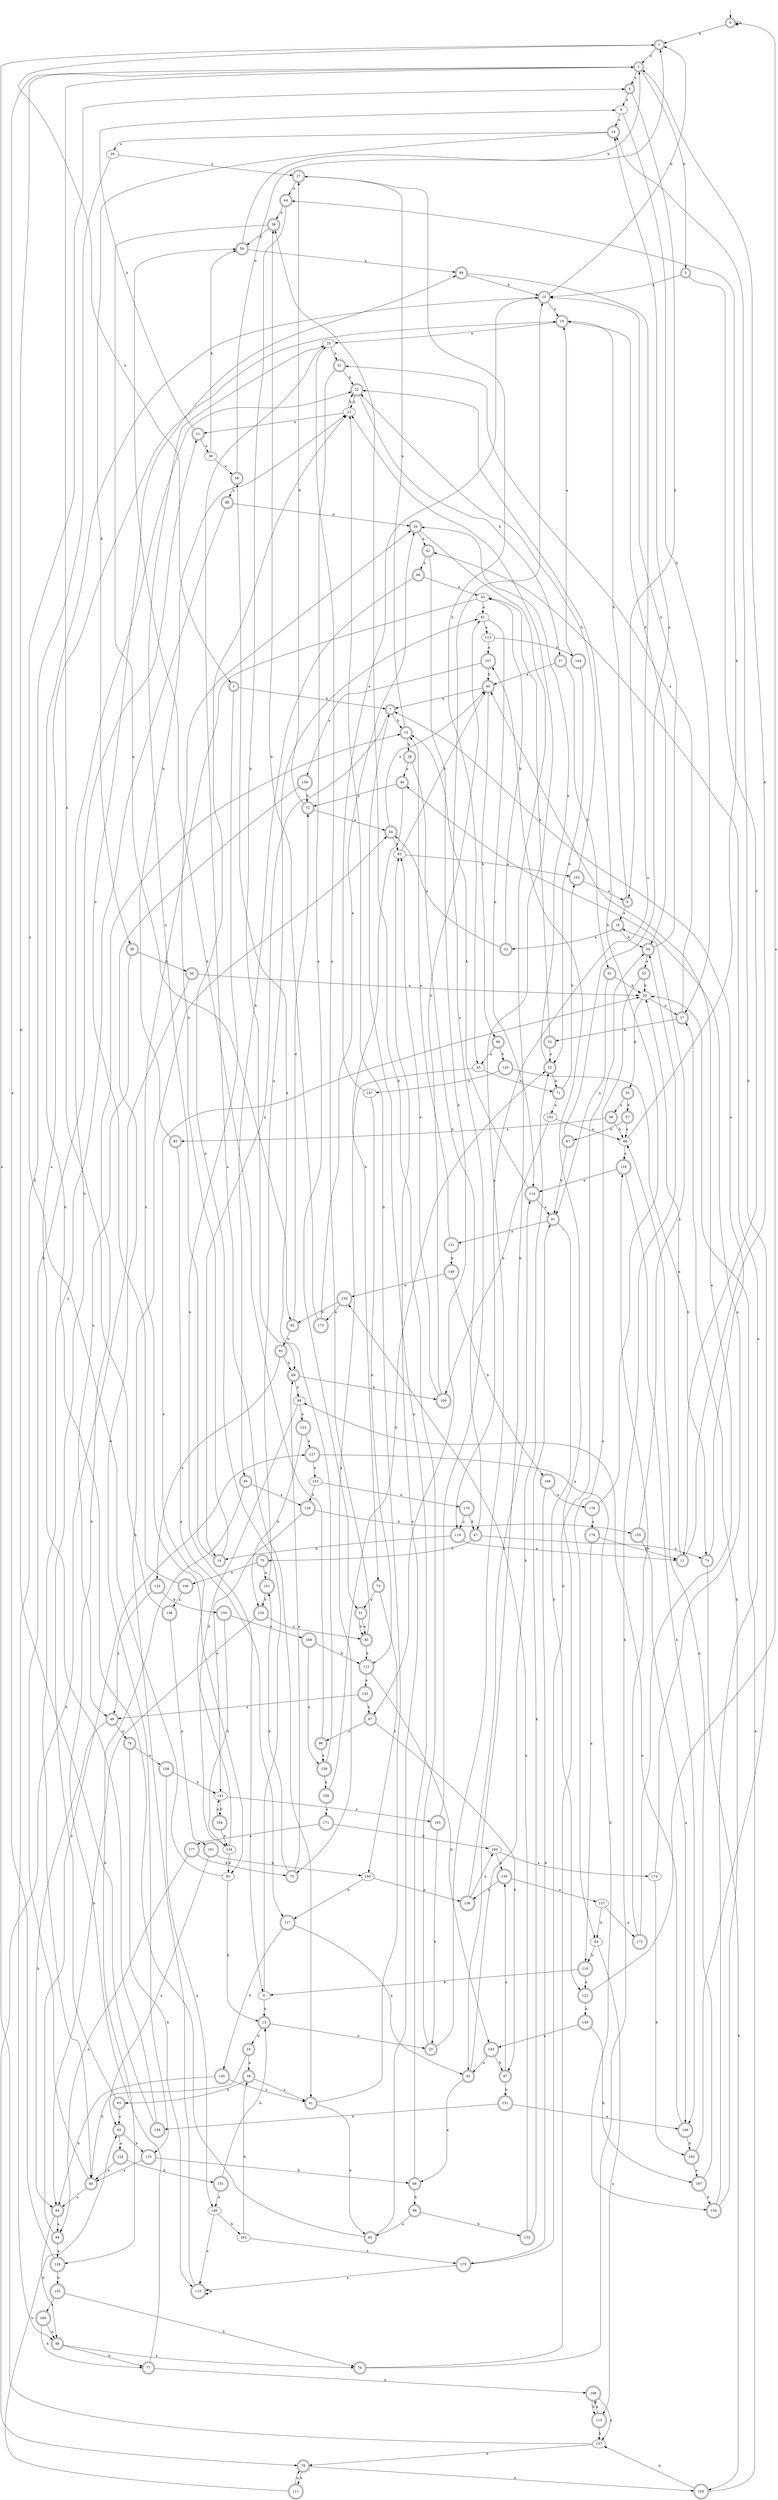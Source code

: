 digraph RandomDFA {
  __start0 [label="", shape=none];
  __start0 -> 0 [label=""];
  0 [shape=circle] [shape=doublecircle]
  0 -> 0 [label="a"]
  0 -> 1 [label="b"]
  1 [shape=doublecircle]
  1 -> 2 [label="a"]
  1 -> 3 [label="b"]
  2 [shape=doublecircle]
  2 -> 4 [label="a"]
  2 -> 5 [label="b"]
  3 [shape=doublecircle]
  3 -> 6 [label="a"]
  3 -> 7 [label="b"]
  4 [shape=doublecircle]
  4 -> 8 [label="a"]
  4 -> 9 [label="b"]
  5 [shape=doublecircle]
  5 -> 10 [label="a"]
  5 -> 11 [label="b"]
  6
  6 -> 12 [label="a"]
  6 -> 13 [label="b"]
  7 [shape=doublecircle]
  7 -> 14 [label="a"]
  7 -> 15 [label="b"]
  8
  8 -> 16 [label="a"]
  8 -> 17 [label="b"]
  9 [shape=doublecircle]
  9 -> 18 [label="a"]
  9 -> 19 [label="b"]
  10 [shape=doublecircle]
  10 -> 19 [label="a"]
  10 -> 1 [label="b"]
  11 [shape=doublecircle]
  11 -> 20 [label="a"]
  11 -> 2 [label="b"]
  12
  12 -> 21 [label="a"]
  12 -> 22 [label="b"]
  13 [shape=doublecircle]
  13 -> 23 [label="a"]
  13 -> 24 [label="b"]
  14 [shape=doublecircle]
  14 -> 25 [label="a"]
  14 -> 26 [label="b"]
  15 [shape=doublecircle]
  15 -> 27 [label="a"]
  15 -> 28 [label="b"]
  16 [shape=doublecircle]
  16 -> 29 [label="a"]
  16 -> 30 [label="b"]
  17 [shape=doublecircle]
  17 -> 31 [label="a"]
  17 -> 32 [label="b"]
  18 [shape=doublecircle]
  18 -> 33 [label="a"]
  18 -> 34 [label="b"]
  19 [shape=doublecircle]
  19 -> 25 [label="a"]
  19 -> 34 [label="b"]
  20
  20 -> 17 [label="a"]
  20 -> 35 [label="b"]
  21 [shape=doublecircle]
  21 -> 36 [label="a"]
  21 -> 8 [label="b"]
  22 [shape=doublecircle]
  22 -> 12 [label="a"]
  22 -> 37 [label="b"]
  23 [shape=doublecircle]
  23 -> 12 [label="a"]
  23 -> 38 [label="b"]
  24 [shape=doublecircle]
  24 -> 39 [label="a"]
  24 -> 40 [label="b"]
  25
  25 -> 41 [label="a"]
  25 -> 31 [label="b"]
  26 [shape=doublecircle]
  26 -> 42 [label="a"]
  26 -> 43 [label="b"]
  27 [shape=doublecircle]
  27 -> 44 [label="a"]
  27 -> 45 [label="b"]
  28 [shape=doublecircle]
  28 -> 46 [label="a"]
  28 -> 47 [label="b"]
  29
  29 -> 27 [label="a"]
  29 -> 48 [label="b"]
  30 [shape=doublecircle]
  30 -> 49 [label="a"]
  30 -> 50 [label="b"]
  31 [shape=doublecircle]
  31 -> 51 [label="a"]
  31 -> 22 [label="b"]
  32 [shape=doublecircle]
  32 -> 52 [label="a"]
  32 -> 53 [label="b"]
  33 [shape=doublecircle]
  33 -> 54 [label="a"]
  33 -> 53 [label="b"]
  34 [shape=doublecircle]
  34 -> 55 [label="a"]
  34 -> 10 [label="b"]
  35 [shape=doublecircle]
  35 -> 56 [label="a"]
  35 -> 57 [label="b"]
  36
  36 -> 58 [label="a"]
  36 -> 59 [label="b"]
  37 [shape=doublecircle]
  37 -> 60 [label="a"]
  37 -> 61 [label="b"]
  38 [shape=doublecircle]
  38 -> 62 [label="a"]
  38 -> 59 [label="b"]
  39 [shape=doublecircle]
  39 -> 41 [label="a"]
  39 -> 63 [label="b"]
  40 [shape=doublecircle]
  40 -> 64 [label="a"]
  40 -> 21 [label="b"]
  41 [shape=doublecircle]
  41 -> 65 [label="a"]
  41 -> 12 [label="b"]
  42 [shape=doublecircle]
  42 -> 66 [label="a"]
  42 -> 67 [label="b"]
  43 [shape=doublecircle]
  43 -> 68 [label="a"]
  43 -> 52 [label="b"]
  44 [shape=doublecircle]
  44 -> 38 [label="a"]
  44 -> 69 [label="b"]
  45
  45 -> 70 [label="a"]
  45 -> 71 [label="b"]
  46 [shape=doublecircle]
  46 -> 72 [label="a"]
  46 -> 73 [label="b"]
  47 [shape=doublecircle]
  47 -> 74 [label="a"]
  47 -> 75 [label="b"]
  48 [shape=doublecircle]
  48 -> 76 [label="a"]
  48 -> 77 [label="b"]
  49 [shape=doublecircle]
  49 -> 78 [label="a"]
  49 -> 64 [label="b"]
  50 [shape=doublecircle]
  50 -> 20 [label="a"]
  50 -> 79 [label="b"]
  51 [shape=doublecircle]
  51 -> 80 [label="a"]
  51 -> 80 [label="b"]
  52 [shape=doublecircle]
  52 -> 26 [label="a"]
  52 -> 71 [label="b"]
  53
  53 -> 81 [label="a"]
  53 -> 82 [label="b"]
  54 [shape=doublecircle]
  54 -> 60 [label="a"]
  54 -> 83 [label="b"]
  55 [shape=doublecircle]
  55 -> 84 [label="a"]
  55 -> 20 [label="b"]
  56 [shape=doublecircle]
  56 -> 85 [label="a"]
  56 -> 86 [label="b"]
  57 [shape=doublecircle]
  57 -> 86 [label="a"]
  57 -> 87 [label="b"]
  58 [shape=doublecircle]
  58 -> 88 [label="a"]
  58 -> 1 [label="b"]
  59 [shape=doublecircle]
  59 -> 89 [label="a"]
  59 -> 2 [label="b"]
  60 [shape=doublecircle]
  60 -> 7 [label="a"]
  60 -> 90 [label="b"]
  61 [shape=doublecircle]
  61 -> 91 [label="a"]
  61 -> 20 [label="b"]
  62 [shape=doublecircle]
  62 -> 72 [label="a"]
  62 -> 92 [label="b"]
  63 [shape=doublecircle]
  63 -> 93 [label="a"]
  63 -> 22 [label="b"]
  64 [shape=doublecircle]
  64 -> 94 [label="a"]
  64 -> 48 [label="b"]
  65 [shape=doublecircle]
  65 -> 83 [label="a"]
  65 -> 10 [label="b"]
  66 [shape=doublecircle]
  66 -> 53 [label="a"]
  66 -> 95 [label="b"]
  67 [shape=doublecircle]
  67 -> 96 [label="a"]
  67 -> 97 [label="b"]
  68 [shape=doublecircle]
  68 -> 7 [label="a"]
  68 -> 98 [label="b"]
  69 [shape=doublecircle]
  69 -> 99 [label="a"]
  69 -> 100 [label="b"]
  70 [shape=doublecircle]
  70 -> 69 [label="a"]
  70 -> 101 [label="b"]
  71 [shape=doublecircle]
  71 -> 102 [label="a"]
  71 -> 103 [label="b"]
  72 [shape=doublecircle]
  72 -> 54 [label="a"]
  72 -> 27 [label="b"]
  73 [shape=doublecircle]
  73 -> 51 [label="a"]
  73 -> 104 [label="b"]
  74 [shape=doublecircle]
  74 -> 7 [label="a"]
  74 -> 105 [label="b"]
  75 [shape=doublecircle]
  75 -> 101 [label="a"]
  75 -> 106 [label="b"]
  76 [shape=doublecircle]
  76 -> 107 [label="a"]
  76 -> 34 [label="b"]
  77 [shape=doublecircle]
  77 -> 108 [label="a"]
  77 -> 15 [label="b"]
  78 [shape=doublecircle]
  78 -> 109 [label="a"]
  78 -> 110 [label="b"]
  79 [shape=doublecircle]
  79 -> 105 [label="a"]
  79 -> 111 [label="b"]
  80 [shape=doublecircle]
  80 -> 25 [label="a"]
  80 -> 112 [label="b"]
  81
  81 -> 113 [label="a"]
  81 -> 114 [label="b"]
  82
  82 -> 4 [label="a"]
  82 -> 13 [label="b"]
  83
  83 -> 103 [label="a"]
  83 -> 60 [label="b"]
  84
  84 -> 115 [label="a"]
  84 -> 116 [label="b"]
  85 [shape=doublecircle]
  85 -> 117 [label="a"]
  85 -> 12 [label="b"]
  86
  86 -> 118 [label="a"]
  86 -> 44 [label="b"]
  87 [shape=doublecircle]
  87 -> 16 [label="a"]
  87 -> 91 [label="b"]
  88 [shape=doublecircle]
  88 -> 40 [label="a"]
  88 -> 26 [label="b"]
  89 [shape=doublecircle]
  89 -> 119 [label="a"]
  89 -> 10 [label="b"]
  90 [shape=doublecircle]
  90 -> 45 [label="a"]
  90 -> 120 [label="b"]
  91 [shape=doublecircle]
  91 -> 121 [label="a"]
  91 -> 122 [label="b"]
  92 [shape=doublecircle]
  92 -> 123 [label="a"]
  92 -> 69 [label="b"]
  93 [shape=doublecircle]
  93 -> 124 [label="a"]
  93 -> 125 [label="b"]
  94 [shape=doublecircle]
  94 -> 126 [label="a"]
  94 -> 127 [label="b"]
  95 [shape=doublecircle]
  95 -> 128 [label="a"]
  95 -> 126 [label="b"]
  96 [shape=doublecircle]
  96 -> 129 [label="a"]
  96 -> 59 [label="b"]
  97 [shape=doublecircle]
  97 -> 130 [label="a"]
  97 -> 131 [label="b"]
  98 [shape=doublecircle]
  98 -> 65 [label="a"]
  98 -> 132 [label="b"]
  99
  99 -> 133 [label="a"]
  99 -> 134 [label="b"]
  100 [shape=doublecircle]
  100 -> 83 [label="a"]
  100 -> 81 [label="b"]
  101 [shape=doublecircle]
  101 -> 81 [label="a"]
  101 -> 135 [label="b"]
  102
  102 -> 86 [label="a"]
  102 -> 100 [label="b"]
  103 [shape=doublecircle]
  103 -> 9 [label="a"]
  103 -> 22 [label="b"]
  104
  104 -> 136 [label="a"]
  104 -> 117 [label="b"]
  105 [shape=doublecircle]
  105 -> 20 [label="a"]
  105 -> 137 [label="b"]
  106 [shape=doublecircle]
  106 -> 138 [label="a"]
  106 -> 89 [label="b"]
  107 [shape=doublecircle]
  107 -> 139 [label="a"]
  107 -> 60 [label="b"]
  108 [shape=doublecircle]
  108 -> 137 [label="a"]
  108 -> 115 [label="b"]
  109 [shape=doublecircle]
  109 -> 140 [label="a"]
  109 -> 141 [label="b"]
  110 [shape=doublecircle]
  110 -> 110 [label="a"]
  110 -> 54 [label="b"]
  111 [shape=doublecircle]
  111 -> 79 [label="a"]
  111 -> 93 [label="b"]
  112 [shape=doublecircle]
  112 -> 142 [label="a"]
  112 -> 143 [label="b"]
  113
  113 -> 107 [label="a"]
  113 -> 144 [label="b"]
  114 [shape=doublecircle]
  114 -> 91 [label="a"]
  114 -> 15 [label="b"]
  115 [shape=doublecircle]
  115 -> 108 [label="a"]
  115 -> 137 [label="b"]
  116 [shape=doublecircle]
  116 -> 122 [label="a"]
  116 -> 6 [label="b"]
  117 [shape=doublecircle]
  117 -> 43 [label="a"]
  117 -> 145 [label="b"]
  118 [shape=doublecircle]
  118 -> 114 [label="a"]
  118 -> 146 [label="b"]
  119 [shape=doublecircle]
  119 -> 11 [label="a"]
  119 -> 14 [label="b"]
  120 [shape=doublecircle]
  120 -> 147 [label="a"]
  120 -> 74 [label="b"]
  121 [shape=doublecircle]
  121 -> 15 [label="a"]
  121 -> 148 [label="b"]
  122 [shape=doublecircle]
  122 -> 0 [label="a"]
  122 -> 149 [label="b"]
  123 [shape=doublecircle]
  123 -> 49 [label="a"]
  123 -> 150 [label="b"]
  124 [shape=doublecircle]
  124 -> 40 [label="a"]
  124 -> 151 [label="b"]
  125 [shape=doublecircle]
  125 -> 40 [label="a"]
  125 -> 68 [label="b"]
  126 [shape=doublecircle]
  126 -> 2 [label="a"]
  126 -> 152 [label="b"]
  127 [shape=doublecircle]
  127 -> 153 [label="a"]
  127 -> 154 [label="b"]
  128 [shape=doublecircle]
  128 -> 141 [label="a"]
  128 -> 155 [label="b"]
  129 [shape=doublecircle]
  129 -> 58 [label="a"]
  129 -> 156 [label="b"]
  130 [shape=doublecircle]
  130 -> 157 [label="a"]
  130 -> 136 [label="b"]
  131 [shape=doublecircle]
  131 -> 146 [label="a"]
  131 -> 158 [label="b"]
  132 [shape=doublecircle]
  132 -> 159 [label="a"]
  132 -> 91 [label="b"]
  133 [shape=doublecircle]
  133 -> 127 [label="a"]
  133 -> 135 [label="b"]
  134
  134 -> 20 [label="a"]
  134 -> 82 [label="b"]
  135 [shape=doublecircle]
  135 -> 80 [label="a"]
  135 -> 64 [label="b"]
  136 [shape=doublecircle]
  136 -> 160 [label="a"]
  136 -> 114 [label="b"]
  137
  137 -> 1 [label="a"]
  137 -> 79 [label="b"]
  138 [shape=doublecircle]
  138 -> 161 [label="a"]
  138 -> 2 [label="b"]
  139 [shape=doublecircle]
  139 -> 125 [label="a"]
  139 -> 72 [label="b"]
  140
  140 -> 110 [label="a"]
  140 -> 162 [label="b"]
  141
  141 -> 163 [label="a"]
  141 -> 164 [label="b"]
  142 [shape=doublecircle]
  142 -> 49 [label="a"]
  142 -> 67 [label="b"]
  143 [shape=doublecircle]
  143 -> 43 [label="a"]
  143 -> 97 [label="b"]
  144 [shape=doublecircle]
  144 -> 19 [label="a"]
  144 -> 52 [label="b"]
  145 [shape=doublecircle]
  145 -> 41 [label="a"]
  145 -> 64 [label="b"]
  146 [shape=doublecircle]
  146 -> 99 [label="a"]
  146 -> 165 [label="b"]
  147
  147 -> 10 [label="a"]
  147 -> 112 [label="b"]
  148 [shape=doublecircle]
  148 -> 159 [label="a"]
  148 -> 166 [label="b"]
  149 [shape=doublecircle]
  149 -> 143 [label="a"]
  149 -> 167 [label="b"]
  150 [shape=doublecircle]
  150 -> 168 [label="a"]
  150 -> 134 [label="b"]
  151 [shape=doublecircle]
  151 -> 140 [label="a"]
  151 -> 13 [label="b"]
  152 [shape=doublecircle]
  152 -> 169 [label="a"]
  152 -> 76 [label="b"]
  153
  153 -> 170 [label="a"]
  153 -> 128 [label="b"]
  154 [shape=doublecircle]
  154 -> 42 [label="a"]
  154 -> 17 [label="b"]
  155 [shape=doublecircle]
  155 -> 146 [label="a"]
  155 -> 18 [label="b"]
  156 [shape=doublecircle]
  156 -> 171 [label="a"]
  156 -> 52 [label="b"]
  157
  157 -> 172 [label="a"]
  157 -> 84 [label="b"]
  158 [shape=doublecircle]
  158 -> 19 [label="a"]
  158 -> 2 [label="b"]
  159 [shape=doublecircle]
  159 -> 173 [label="a"]
  159 -> 62 [label="b"]
  160
  160 -> 174 [label="a"]
  160 -> 130 [label="b"]
  161 [shape=doublecircle]
  161 -> 93 [label="a"]
  161 -> 104 [label="b"]
  162
  162 -> 175 [label="a"]
  162 -> 39 [label="b"]
  163 [shape=doublecircle]
  163 -> 10 [label="a"]
  163 -> 23 [label="b"]
  164 [shape=doublecircle]
  164 -> 141 [label="a"]
  164 -> 134 [label="b"]
  165 [shape=doublecircle]
  165 -> 167 [label="a"]
  165 -> 16 [label="b"]
  166 [shape=doublecircle]
  166 -> 176 [label="a"]
  166 -> 175 [label="b"]
  167 [shape=doublecircle]
  167 -> 86 [label="a"]
  167 -> 154 [label="b"]
  168 [shape=doublecircle]
  168 -> 129 [label="a"]
  168 -> 112 [label="b"]
  169 [shape=doublecircle]
  169 -> 48 [label="a"]
  169 -> 77 [label="b"]
  170 [shape=doublecircle]
  170 -> 119 [label="a"]
  170 -> 47 [label="b"]
  171 [shape=doublecircle]
  171 -> 177 [label="a"]
  171 -> 160 [label="b"]
  172 [shape=doublecircle]
  172 -> 60 [label="a"]
  172 -> 118 [label="b"]
  173 [shape=doublecircle]
  173 -> 26 [label="a"]
  173 -> 38 [label="b"]
  174
  174 -> 46 [label="a"]
  174 -> 165 [label="b"]
  175 [shape=doublecircle]
  175 -> 110 [label="a"]
  175 -> 34 [label="b"]
  176 [shape=doublecircle]
  176 -> 178 [label="a"]
  176 -> 22 [label="b"]
  177 [shape=doublecircle]
  177 -> 94 [label="a"]
  177 -> 70 [label="b"]
  178 [shape=doublecircle]
  178 -> 116 [label="a"]
  178 -> 11 [label="b"]
}
